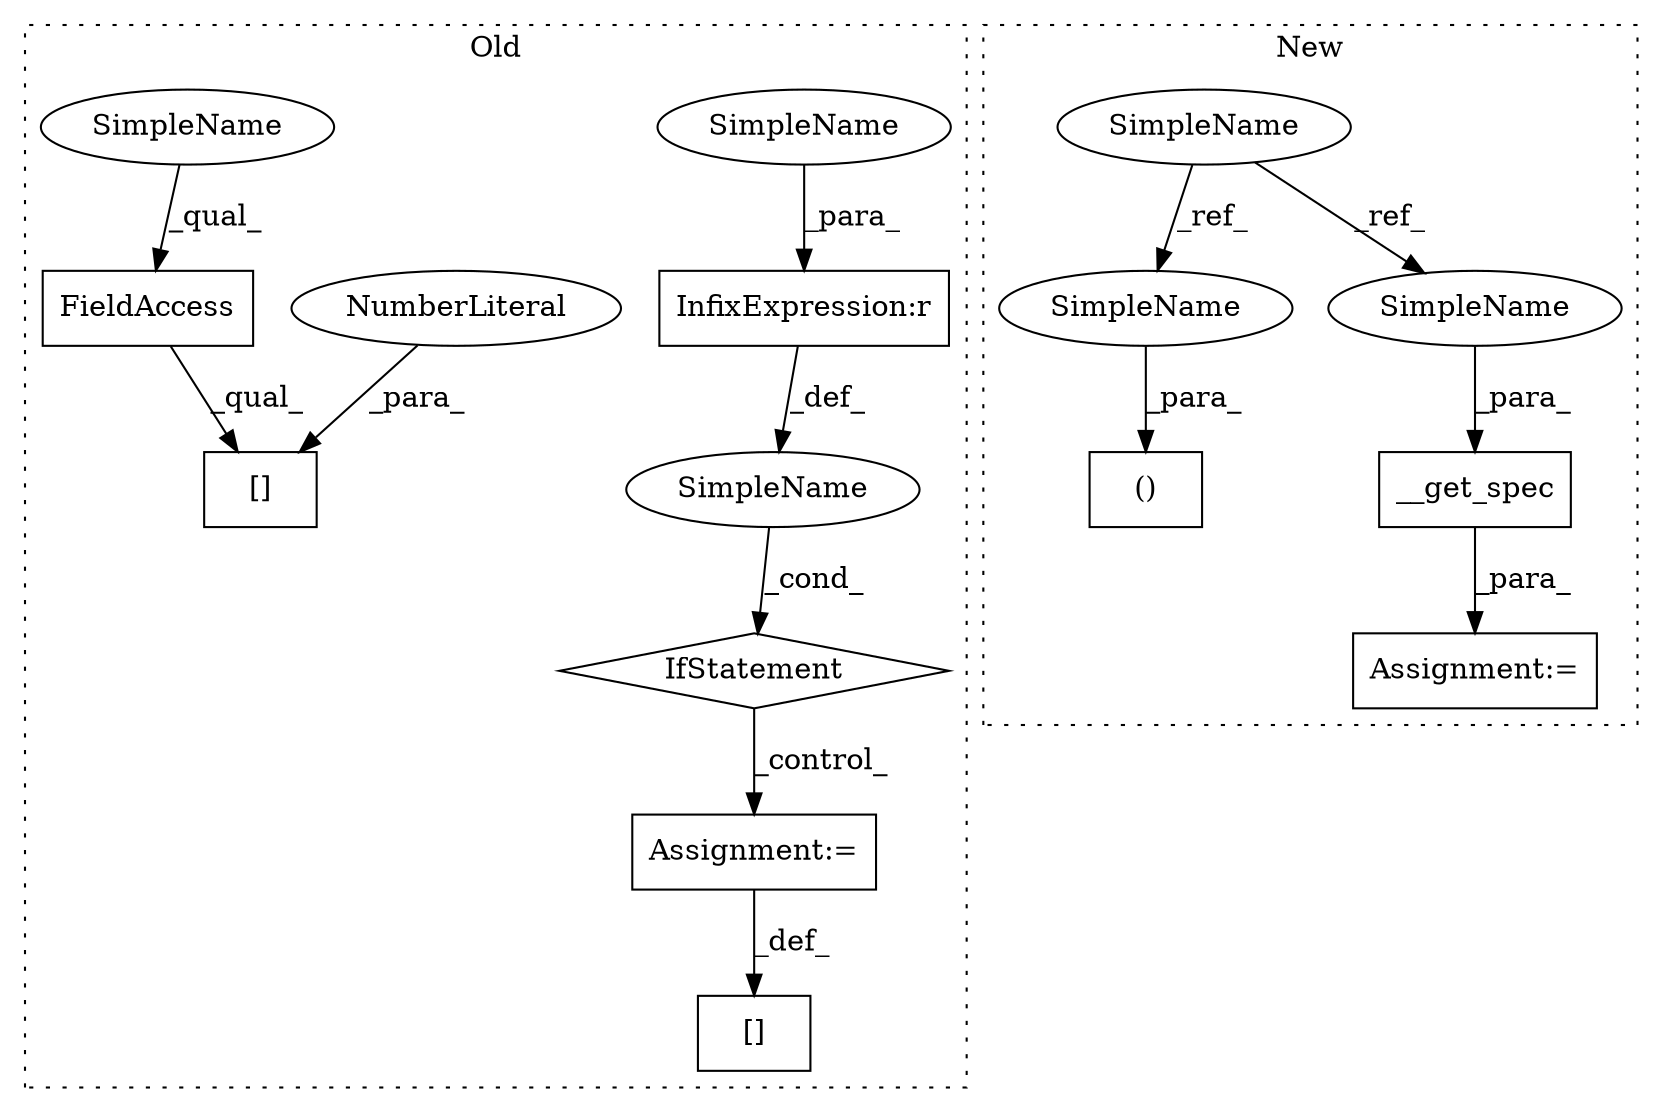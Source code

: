 digraph G {
subgraph cluster0 {
1 [label="[]" a="2" s="3385,3393" l="7,1" shape="box"];
4 [label="Assignment:=" a="7" s="2419" l="1" shape="box"];
5 [label="InfixExpression:r" a="27" s="2337" l="4" shape="box"];
7 [label="FieldAccess" a="22" s="2422" l="7" shape="box"];
9 [label="[]" a="2" s="2422,2431" l="8,1" shape="box"];
10 [label="NumberLiteral" a="34" s="2430" l="1" shape="ellipse"];
11 [label="SimpleName" a="42" s="" l="" shape="ellipse"];
12 [label="IfStatement" a="25" s="2332,2345" l="4,2" shape="diamond"];
15 [label="SimpleName" a="42" s="2336" l="1" shape="ellipse"];
16 [label="SimpleName" a="42" s="2422" l="1" shape="ellipse"];
label = "Old";
style="dotted";
}
subgraph cluster1 {
2 [label="__get_spec" a="32" s="2534,2568" l="11,1" shape="box"];
3 [label="Assignment:=" a="7" s="2532" l="2" shape="box"];
6 [label="SimpleName" a="42" s="2358" l="1" shape="ellipse"];
8 [label="()" a="106" s="2513" l="19" shape="box"];
13 [label="SimpleName" a="42" s="2513" l="1" shape="ellipse"];
14 [label="SimpleName" a="42" s="2550" l="1" shape="ellipse"];
label = "New";
style="dotted";
}
2 -> 3 [label="_para_"];
4 -> 1 [label="_def_"];
5 -> 11 [label="_def_"];
6 -> 14 [label="_ref_"];
6 -> 13 [label="_ref_"];
7 -> 9 [label="_qual_"];
10 -> 9 [label="_para_"];
11 -> 12 [label="_cond_"];
12 -> 4 [label="_control_"];
13 -> 8 [label="_para_"];
14 -> 2 [label="_para_"];
15 -> 5 [label="_para_"];
16 -> 7 [label="_qual_"];
}